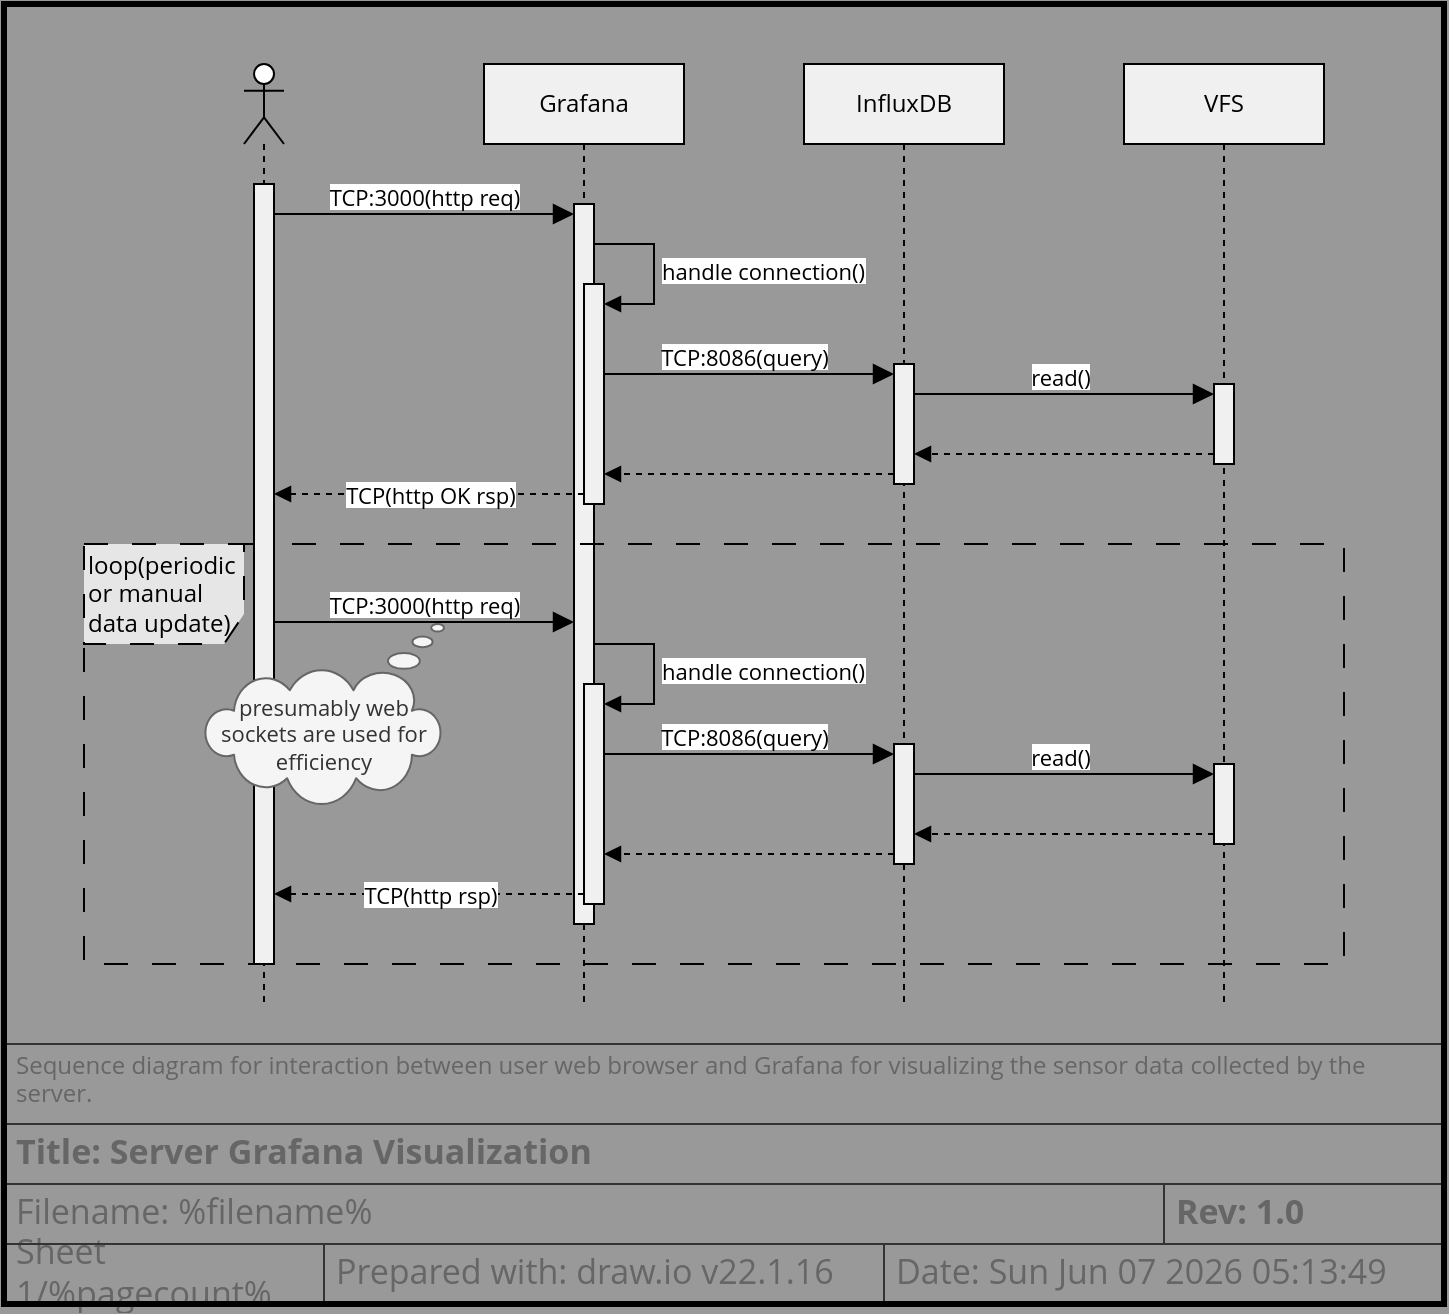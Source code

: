 <mxfile version="22.1.16" type="device">
  <diagram name="Server Grafana Visualization" id="fo18u6Ch1KVScq3Fo-Wy">
    <mxGraphModel dx="1111" dy="1194" grid="1" gridSize="10" guides="1" tooltips="1" connect="1" arrows="1" fold="1" page="1" pageScale="1" pageWidth="800" pageHeight="350" background="#999999" math="0" shadow="0">
      <root>
        <object label="" description="Sequence diagram for interaction between user web browser and Grafana for visualizing the sensor data collected by the server." rev="1.0" id="0">
          <mxCell />
        </object>
        <object label="Title Block" id="1">
          <mxCell style="locked=1;" parent="0" />
        </object>
        <mxCell id="h7L3MlKvrl_dhOmhB3lf-10" value="Prepared with: draw.io v22.1.16" style="strokeWidth=1;shadow=0;dashed=0;align=center;html=1;shape=mxgraph.mockup.text.textBox;fontColor=#666666;align=left;fontSize=17;spacingLeft=4;spacingTop=-3;whiteSpace=wrap;strokeColor=#333333;mainText=;fillColor=none;fontFamily=Open Sans;movable=1;resizable=1;rotatable=1;deletable=1;editable=1;locked=0;connectable=1;" parent="1" vertex="1">
          <mxGeometry x="220" y="300" width="280" height="30" as="geometry" />
        </mxCell>
        <object label="&lt;div align=&quot;left&quot;&gt;Sheet %pagenumber%/%pagecount%&lt;/div&gt;" placeholders="1" id="h7L3MlKvrl_dhOmhB3lf-12">
          <mxCell style="strokeWidth=1;shadow=0;dashed=0;align=left;html=1;shape=mxgraph.mockup.text.textBox;fontColor=#666666;align=left;fontSize=17;spacingLeft=4;spacingTop=-3;whiteSpace=wrap;strokeColor=#333333;mainText=;fillColor=none;fontFamily=Open Sans;movable=1;resizable=1;rotatable=1;deletable=1;editable=1;locked=0;connectable=1;" parent="1" vertex="1">
            <mxGeometry x="60" y="300" width="160" height="30" as="geometry" />
          </mxCell>
        </object>
        <object label="Date: &lt;font style=&quot;font-size: 17px;&quot;&gt;%date{ddd mmm dd yyyy HH:MM:ss}%&lt;/font&gt;" placeholders="1" id="h7L3MlKvrl_dhOmhB3lf-13">
          <mxCell style="strokeWidth=1;shadow=0;dashed=0;align=center;html=1;shape=mxgraph.mockup.text.textBox;fontColor=#666666;align=left;fontSize=17;spacingLeft=4;spacingTop=-3;whiteSpace=wrap;strokeColor=#333333;mainText=;fillColor=none;fontFamily=Open Sans;movable=1;resizable=1;rotatable=1;deletable=1;editable=1;locked=0;connectable=1;" parent="1" vertex="1">
            <mxGeometry x="500" y="300" width="280" height="30" as="geometry" />
          </mxCell>
        </object>
        <object label="&lt;b&gt;Title: %page%&lt;/b&gt;" placeholders="1" id="h7L3MlKvrl_dhOmhB3lf-14">
          <mxCell style="strokeWidth=1;shadow=0;dashed=0;align=center;html=1;shape=mxgraph.mockup.text.textBox;fontColor=#666666;align=left;fontSize=17;spacingLeft=4;spacingTop=-3;whiteSpace=wrap;strokeColor=#333333;mainText=;fillColor=none;fontFamily=Open Sans;movable=1;resizable=1;rotatable=1;deletable=1;editable=1;locked=0;connectable=1;" parent="1" vertex="1">
            <mxGeometry x="60" y="240" width="720" height="30" as="geometry" />
          </mxCell>
        </object>
        <object label="Filename: %filename%" placeholders="1" id="h7L3MlKvrl_dhOmhB3lf-15">
          <mxCell style="strokeWidth=1;shadow=0;dashed=0;align=center;html=1;shape=mxgraph.mockup.text.textBox;fontColor=#666666;align=left;fontSize=17;spacingLeft=4;spacingTop=-3;whiteSpace=wrap;strokeColor=#333333;mainText=;fillColor=none;fontFamily=Open Sans;movable=1;resizable=1;rotatable=1;deletable=1;editable=1;locked=0;connectable=1;" parent="1" vertex="1">
            <mxGeometry x="60" y="270" width="580" height="30" as="geometry" />
          </mxCell>
        </object>
        <object label="&lt;div align=&quot;left&quot;&gt;%description%&lt;/div&gt;" placeholders="1" id="h7L3MlKvrl_dhOmhB3lf-16">
          <mxCell style="strokeWidth=1;shadow=0;dashed=0;html=1;shape=mxgraph.mockup.text.textBox;fontColor=#666666;align=left;verticalAlign=top;fontSize=12;spacingLeft=4;spacingTop=-3;whiteSpace=wrap;strokeColor=#333333;mainText=;fillColor=none;fontFamily=Open Sans;movable=1;resizable=1;rotatable=1;deletable=1;editable=1;locked=0;connectable=1;" parent="1" vertex="1">
            <mxGeometry x="60" y="200" width="720" height="40" as="geometry" />
          </mxCell>
        </object>
        <object label="&lt;b&gt;Rev: %rev%&lt;br&gt;&lt;/b&gt;" placeholders="1" id="EyKvBmyPNv_MzgSUc5b6-1">
          <mxCell style="strokeWidth=1;shadow=0;dashed=0;align=center;html=1;shape=mxgraph.mockup.text.textBox;fontColor=#666666;align=left;fontSize=17;spacingLeft=4;spacingTop=-3;whiteSpace=wrap;strokeColor=#333333;mainText=;fillColor=none;fontFamily=Open Sans;movable=1;resizable=1;rotatable=1;deletable=1;editable=1;locked=0;connectable=1;" parent="1" vertex="1">
            <mxGeometry x="640" y="270" width="140" height="30" as="geometry" />
          </mxCell>
        </object>
        <object label="Drawing Frame" id="2jkEU8j2_UPUL1MGRyPS-1">
          <mxCell style="locked=1;" parent="0" />
        </object>
        <mxCell id="2jkEU8j2_UPUL1MGRyPS-2" value="" style="rounded=0;whiteSpace=wrap;html=1;fillColor=none;strokeWidth=3;movable=1;resizable=1;rotatable=1;deletable=1;editable=1;locked=0;connectable=1;" parent="2jkEU8j2_UPUL1MGRyPS-1" vertex="1">
          <mxGeometry x="60" y="-320" width="720" height="650" as="geometry" />
        </mxCell>
        <object label="Document" id="NbdiYjX3MhI7OpqD2NvG-1">
          <mxCell parent="0" />
        </object>
        <mxCell id="Iwt6Ft-PqrTWGJXxDrMG-20" value="Grafana" style="shape=umlLifeline;perimeter=lifelinePerimeter;whiteSpace=wrap;html=1;container=1;dropTarget=0;collapsible=0;recursiveResize=0;outlineConnect=0;portConstraint=eastwest;newEdgeStyle={&quot;curved&quot;:0,&quot;rounded&quot;:0};fontFamily=Open Sans;fillColor=#F0F0F0;" parent="NbdiYjX3MhI7OpqD2NvG-1" vertex="1">
          <mxGeometry x="300" y="-290" width="100" height="470" as="geometry" />
        </mxCell>
        <mxCell id="7Aj4RmTkRRsbpIWRG7jr-3" value="" style="html=1;points=[[0,0,0,0,5],[0,1,0,0,-5],[1,0,0,0,5],[1,1,0,0,-5]];perimeter=orthogonalPerimeter;outlineConnect=0;targetShapes=umlLifeline;portConstraint=eastwest;newEdgeStyle={&quot;curved&quot;:0,&quot;rounded&quot;:0};fontFamily=Open Sans;fillColor=#F0F0F0;" parent="Iwt6Ft-PqrTWGJXxDrMG-20" vertex="1">
          <mxGeometry x="45" y="70" width="10" height="360" as="geometry" />
        </mxCell>
        <mxCell id="7Aj4RmTkRRsbpIWRG7jr-17" value="" style="html=1;points=[[0,0,0,0,5],[0,1,0,0,-5],[1,0,0,0,5],[1,1,0,0,-5]];perimeter=orthogonalPerimeter;outlineConnect=0;targetShapes=umlLifeline;portConstraint=eastwest;newEdgeStyle={&quot;curved&quot;:0,&quot;rounded&quot;:0};fillColor=#F0F0F0;fontFamily=Open Sans;" parent="Iwt6Ft-PqrTWGJXxDrMG-20" vertex="1">
          <mxGeometry x="50" y="110" width="10" height="110" as="geometry" />
        </mxCell>
        <mxCell id="7Aj4RmTkRRsbpIWRG7jr-18" value="handle connection()" style="html=1;align=left;spacingLeft=2;endArrow=block;rounded=0;edgeStyle=orthogonalEdgeStyle;curved=0;rounded=0;fontFamily=Open Sans;" parent="Iwt6Ft-PqrTWGJXxDrMG-20" target="7Aj4RmTkRRsbpIWRG7jr-17" edge="1">
          <mxGeometry x="0.012" relative="1" as="geometry">
            <mxPoint x="55" y="90" as="sourcePoint" />
            <Array as="points">
              <mxPoint x="85" y="90" />
              <mxPoint x="85" y="120" />
            </Array>
            <mxPoint as="offset" />
          </mxGeometry>
        </mxCell>
        <mxCell id="Iwt6Ft-PqrTWGJXxDrMG-27" value="TCP:3000(http req)" style="html=1;verticalAlign=bottom;endArrow=block;endSize=8;curved=0;rounded=0;fontFamily=Open Sans;endFill=1;fontSize=11;entryX=0;entryY=0;entryDx=0;entryDy=5;entryPerimeter=0;" parent="NbdiYjX3MhI7OpqD2NvG-1" source="7Aj4RmTkRRsbpIWRG7jr-2" target="7Aj4RmTkRRsbpIWRG7jr-3" edge="1">
          <mxGeometry width="80" relative="1" as="geometry">
            <mxPoint x="80" y="-205" as="sourcePoint" />
            <mxPoint x="295" y="-205" as="targetPoint" />
            <mxPoint as="offset" />
          </mxGeometry>
        </mxCell>
        <mxCell id="Iwt6Ft-PqrTWGJXxDrMG-33" value="VFS" style="shape=umlLifeline;perimeter=lifelinePerimeter;whiteSpace=wrap;html=1;container=1;dropTarget=0;collapsible=0;recursiveResize=0;outlineConnect=0;portConstraint=eastwest;newEdgeStyle={&quot;curved&quot;:0,&quot;rounded&quot;:0};fontFamily=Open Sans;fillColor=#F0F0F0;" parent="NbdiYjX3MhI7OpqD2NvG-1" vertex="1">
          <mxGeometry x="620" y="-290" width="100" height="470" as="geometry" />
        </mxCell>
        <mxCell id="7Aj4RmTkRRsbpIWRG7jr-21" value="" style="html=1;points=[[0,0,0,0,5],[0,1,0,0,-5],[1,0,0,0,5],[1,1,0,0,-5]];perimeter=orthogonalPerimeter;outlineConnect=0;targetShapes=umlLifeline;portConstraint=eastwest;newEdgeStyle={&quot;curved&quot;:0,&quot;rounded&quot;:0};fontFamily=Open Sans;fillColor=#F0F0F0;" parent="Iwt6Ft-PqrTWGJXxDrMG-33" vertex="1">
          <mxGeometry x="45" y="160" width="10" height="40" as="geometry" />
        </mxCell>
        <mxCell id="X4nFBjzq5EHVSmgv_8_O-9" value="InfluxDB" style="shape=umlLifeline;perimeter=lifelinePerimeter;whiteSpace=wrap;html=1;container=1;dropTarget=0;collapsible=0;recursiveResize=0;outlineConnect=0;portConstraint=eastwest;newEdgeStyle={&quot;curved&quot;:0,&quot;rounded&quot;:0};fontFamily=Open Sans;fillColor=#F0F0F0;" parent="NbdiYjX3MhI7OpqD2NvG-1" vertex="1">
          <mxGeometry x="460" y="-290" width="100" height="470" as="geometry" />
        </mxCell>
        <mxCell id="Iwt6Ft-PqrTWGJXxDrMG-60" value="" style="html=1;points=[[0,0,0,0,5],[0,1,0,0,-5],[1,0,0,0,5],[1,1,0,0,-5]];perimeter=orthogonalPerimeter;outlineConnect=0;targetShapes=umlLifeline;portConstraint=eastwest;newEdgeStyle={&quot;curved&quot;:0,&quot;rounded&quot;:0};fontFamily=Open Sans;fillColor=#F0F0F0;" parent="X4nFBjzq5EHVSmgv_8_O-9" vertex="1">
          <mxGeometry x="45" y="150" width="10" height="60" as="geometry" />
        </mxCell>
        <mxCell id="7Aj4RmTkRRsbpIWRG7jr-11" value="loop(periodic or manual data update)" style="shape=umlFrame;whiteSpace=wrap;html=1;pointerEvents=0;fillColor=#E6E6E6;width=80;height=50;fontFamily=Open Sans;dashed=1;align=left;dashPattern=12 12;" parent="NbdiYjX3MhI7OpqD2NvG-1" vertex="1">
          <mxGeometry x="100" y="-50" width="630" height="210" as="geometry" />
        </mxCell>
        <mxCell id="7Aj4RmTkRRsbpIWRG7jr-19" value="TCP(http OK rsp)" style="rounded=0;orthogonalLoop=1;jettySize=auto;html=1;dashed=1;endArrow=block;endFill=1;exitX=0;exitY=1;exitDx=0;exitDy=-5;exitPerimeter=0;fontFamily=Open Sans;" parent="NbdiYjX3MhI7OpqD2NvG-1" source="7Aj4RmTkRRsbpIWRG7jr-17" target="7Aj4RmTkRRsbpIWRG7jr-2" edge="1">
          <mxGeometry relative="1" as="geometry">
            <mxPoint x="340" y="220" as="sourcePoint" />
            <mxPoint x="195" y="230" as="targetPoint" />
          </mxGeometry>
        </mxCell>
        <mxCell id="7Aj4RmTkRRsbpIWRG7jr-20" value="TCP:8086(query)" style="html=1;verticalAlign=bottom;endArrow=block;endSize=8;curved=0;rounded=0;fontFamily=Open Sans;endFill=1;fontSize=11;entryX=0;entryY=0;entryDx=0;entryDy=5;entryPerimeter=0;" parent="NbdiYjX3MhI7OpqD2NvG-1" source="7Aj4RmTkRRsbpIWRG7jr-17" target="Iwt6Ft-PqrTWGJXxDrMG-60" edge="1">
          <mxGeometry x="-0.035" width="80" relative="1" as="geometry">
            <mxPoint x="355" y="245" as="sourcePoint" />
            <mxPoint x="505" y="245" as="targetPoint" />
            <mxPoint as="offset" />
          </mxGeometry>
        </mxCell>
        <mxCell id="7Aj4RmTkRRsbpIWRG7jr-23" value="read()" style="html=1;verticalAlign=bottom;endArrow=block;endSize=8;curved=0;rounded=0;fontFamily=Open Sans;endFill=1;fontSize=11;entryX=0;entryY=0;entryDx=0;entryDy=5;entryPerimeter=0;" parent="NbdiYjX3MhI7OpqD2NvG-1" source="Iwt6Ft-PqrTWGJXxDrMG-60" target="7Aj4RmTkRRsbpIWRG7jr-21" edge="1">
          <mxGeometry x="-0.035" width="80" relative="1" as="geometry">
            <mxPoint x="365" y="235" as="sourcePoint" />
            <mxPoint x="510" y="235" as="targetPoint" />
            <mxPoint as="offset" />
          </mxGeometry>
        </mxCell>
        <mxCell id="7Aj4RmTkRRsbpIWRG7jr-24" value="" style="rounded=0;orthogonalLoop=1;jettySize=auto;html=1;dashed=1;endArrow=block;endFill=1;exitX=0;exitY=1;exitDx=0;exitDy=-5;exitPerimeter=0;fontFamily=Open Sans;" parent="NbdiYjX3MhI7OpqD2NvG-1" source="7Aj4RmTkRRsbpIWRG7jr-21" target="Iwt6Ft-PqrTWGJXxDrMG-60" edge="1">
          <mxGeometry relative="1" as="geometry">
            <mxPoint x="655" y="275" as="sourcePoint" />
            <mxPoint x="500" y="275" as="targetPoint" />
          </mxGeometry>
        </mxCell>
        <mxCell id="7Aj4RmTkRRsbpIWRG7jr-25" value="" style="rounded=0;orthogonalLoop=1;jettySize=auto;html=1;dashed=1;endArrow=block;endFill=1;exitX=0;exitY=1;exitDx=0;exitDy=-5;exitPerimeter=0;fontFamily=Open Sans;" parent="NbdiYjX3MhI7OpqD2NvG-1" source="Iwt6Ft-PqrTWGJXxDrMG-60" target="7Aj4RmTkRRsbpIWRG7jr-17" edge="1">
          <mxGeometry relative="1" as="geometry">
            <mxPoint x="500" y="275" as="sourcePoint" />
            <mxPoint x="350" y="275" as="targetPoint" />
          </mxGeometry>
        </mxCell>
        <mxCell id="XHobhrp47fU_itNNyDyf-1" value="" style="shape=umlLifeline;perimeter=lifelinePerimeter;whiteSpace=wrap;html=1;container=1;dropTarget=0;collapsible=0;recursiveResize=0;outlineConnect=0;portConstraint=eastwest;newEdgeStyle={&quot;curved&quot;:0,&quot;rounded&quot;:0};participant=umlActor;" vertex="1" parent="NbdiYjX3MhI7OpqD2NvG-1">
          <mxGeometry x="180" y="-290" width="20" height="470" as="geometry" />
        </mxCell>
        <mxCell id="7Aj4RmTkRRsbpIWRG7jr-2" value="" style="html=1;points=[[0,0,0,0,5],[0,1,0,0,-5],[1,0,0,0,5],[1,1,0,0,-5]];perimeter=orthogonalPerimeter;outlineConnect=0;targetShapes=umlLifeline;portConstraint=eastwest;newEdgeStyle={&quot;curved&quot;:0,&quot;rounded&quot;:0};fontFamily=Open Sans;fillColor=#F0F0F0;" parent="XHobhrp47fU_itNNyDyf-1" vertex="1">
          <mxGeometry x="5" y="60" width="10" height="390" as="geometry" />
        </mxCell>
        <mxCell id="XHobhrp47fU_itNNyDyf-2" value="" style="html=1;points=[[0,0,0,0,5],[0,1,0,0,-5],[1,0,0,0,5],[1,1,0,0,-5]];perimeter=orthogonalPerimeter;outlineConnect=0;targetShapes=umlLifeline;portConstraint=eastwest;newEdgeStyle={&quot;curved&quot;:0,&quot;rounded&quot;:0};fillColor=#F0F0F0;fontFamily=Open Sans;" vertex="1" parent="NbdiYjX3MhI7OpqD2NvG-1">
          <mxGeometry x="350" y="20" width="10" height="110" as="geometry" />
        </mxCell>
        <mxCell id="XHobhrp47fU_itNNyDyf-3" value="handle connection()" style="html=1;align=left;spacingLeft=2;endArrow=block;rounded=0;edgeStyle=orthogonalEdgeStyle;curved=0;rounded=0;fontFamily=Open Sans;" edge="1" parent="NbdiYjX3MhI7OpqD2NvG-1" target="XHobhrp47fU_itNNyDyf-2">
          <mxGeometry x="0.012" relative="1" as="geometry">
            <mxPoint x="355" as="sourcePoint" />
            <Array as="points">
              <mxPoint x="385" />
              <mxPoint x="385" y="30" />
            </Array>
            <mxPoint as="offset" />
          </mxGeometry>
        </mxCell>
        <mxCell id="XHobhrp47fU_itNNyDyf-4" value="TCP:3000(http req)" style="html=1;verticalAlign=bottom;endArrow=block;endSize=8;curved=0;rounded=0;fontFamily=Open Sans;endFill=1;fontSize=11;" edge="1" parent="NbdiYjX3MhI7OpqD2NvG-1">
          <mxGeometry width="80" relative="1" as="geometry">
            <mxPoint x="195" y="-11" as="sourcePoint" />
            <mxPoint x="345" y="-11" as="targetPoint" />
            <mxPoint as="offset" />
          </mxGeometry>
        </mxCell>
        <mxCell id="XHobhrp47fU_itNNyDyf-5" value="" style="html=1;points=[[0,0,0,0,5],[0,1,0,0,-5],[1,0,0,0,5],[1,1,0,0,-5]];perimeter=orthogonalPerimeter;outlineConnect=0;targetShapes=umlLifeline;portConstraint=eastwest;newEdgeStyle={&quot;curved&quot;:0,&quot;rounded&quot;:0};fontFamily=Open Sans;fillColor=#F0F0F0;" vertex="1" parent="NbdiYjX3MhI7OpqD2NvG-1">
          <mxGeometry x="505" y="50" width="10" height="60" as="geometry" />
        </mxCell>
        <mxCell id="XHobhrp47fU_itNNyDyf-6" value="" style="html=1;points=[[0,0,0,0,5],[0,1,0,0,-5],[1,0,0,0,5],[1,1,0,0,-5]];perimeter=orthogonalPerimeter;outlineConnect=0;targetShapes=umlLifeline;portConstraint=eastwest;newEdgeStyle={&quot;curved&quot;:0,&quot;rounded&quot;:0};fontFamily=Open Sans;fillColor=#F0F0F0;" vertex="1" parent="NbdiYjX3MhI7OpqD2NvG-1">
          <mxGeometry x="665" y="60" width="10" height="40" as="geometry" />
        </mxCell>
        <mxCell id="XHobhrp47fU_itNNyDyf-7" value="TCP:8086(query)" style="html=1;verticalAlign=bottom;endArrow=block;endSize=8;curved=0;rounded=0;fontFamily=Open Sans;endFill=1;fontSize=11;entryX=0;entryY=0;entryDx=0;entryDy=5;entryPerimeter=0;" edge="1" parent="NbdiYjX3MhI7OpqD2NvG-1" source="XHobhrp47fU_itNNyDyf-2" target="XHobhrp47fU_itNNyDyf-5">
          <mxGeometry x="-0.035" width="80" relative="1" as="geometry">
            <mxPoint x="360" y="49" as="sourcePoint" />
            <mxPoint x="505" y="49" as="targetPoint" />
            <mxPoint as="offset" />
          </mxGeometry>
        </mxCell>
        <mxCell id="XHobhrp47fU_itNNyDyf-8" value="" style="rounded=0;orthogonalLoop=1;jettySize=auto;html=1;dashed=1;endArrow=block;endFill=1;exitX=0;exitY=1;exitDx=0;exitDy=-5;exitPerimeter=0;fontFamily=Open Sans;" edge="1" parent="NbdiYjX3MhI7OpqD2NvG-1" source="XHobhrp47fU_itNNyDyf-5" target="XHobhrp47fU_itNNyDyf-2">
          <mxGeometry relative="1" as="geometry">
            <mxPoint x="505" y="94" as="sourcePoint" />
            <mxPoint x="360" y="94" as="targetPoint" />
          </mxGeometry>
        </mxCell>
        <mxCell id="XHobhrp47fU_itNNyDyf-9" value="read()" style="html=1;verticalAlign=bottom;endArrow=block;endSize=8;curved=0;rounded=0;fontFamily=Open Sans;endFill=1;fontSize=11;entryX=0;entryY=0;entryDx=0;entryDy=5;entryPerimeter=0;" edge="1" parent="NbdiYjX3MhI7OpqD2NvG-1" source="XHobhrp47fU_itNNyDyf-5" target="XHobhrp47fU_itNNyDyf-6">
          <mxGeometry x="-0.035" width="80" relative="1" as="geometry">
            <mxPoint x="515" y="67" as="sourcePoint" />
            <mxPoint x="665" y="67" as="targetPoint" />
            <mxPoint as="offset" />
          </mxGeometry>
        </mxCell>
        <mxCell id="XHobhrp47fU_itNNyDyf-10" value="" style="rounded=0;orthogonalLoop=1;jettySize=auto;html=1;dashed=1;endArrow=block;endFill=1;exitX=0;exitY=1;exitDx=0;exitDy=-5;exitPerimeter=0;fontFamily=Open Sans;" edge="1" parent="NbdiYjX3MhI7OpqD2NvG-1" source="XHobhrp47fU_itNNyDyf-6" target="XHobhrp47fU_itNNyDyf-5">
          <mxGeometry relative="1" as="geometry">
            <mxPoint x="665" y="92" as="sourcePoint" />
            <mxPoint x="515" y="92" as="targetPoint" />
          </mxGeometry>
        </mxCell>
        <mxCell id="XHobhrp47fU_itNNyDyf-11" value="TCP(http rsp)" style="rounded=0;orthogonalLoop=1;jettySize=auto;html=1;dashed=1;endArrow=block;endFill=1;exitX=0;exitY=1;exitDx=0;exitDy=-5;exitPerimeter=0;fontFamily=Open Sans;" edge="1" parent="NbdiYjX3MhI7OpqD2NvG-1" source="XHobhrp47fU_itNNyDyf-2" target="7Aj4RmTkRRsbpIWRG7jr-2">
          <mxGeometry relative="1" as="geometry">
            <mxPoint x="360" y="-65" as="sourcePoint" />
            <mxPoint x="205" y="-65" as="targetPoint" />
          </mxGeometry>
        </mxCell>
        <mxCell id="XHobhrp47fU_itNNyDyf-12" value="presumably web sockets are used for &lt;br&gt;efficiency&lt;br&gt;&amp;nbsp;" style="whiteSpace=wrap;html=1;shape=mxgraph.basic.cloud_callout;fillColor=#f5f5f5;fontColor=#333333;strokeColor=#666666;rotation=0;fontFamily=Open Sans;fontSize=11;align=center;verticalAlign=bottom;direction=west;" vertex="1" parent="NbdiYjX3MhI7OpqD2NvG-1">
          <mxGeometry x="160" y="-10" width="120" height="90" as="geometry" />
        </mxCell>
      </root>
    </mxGraphModel>
  </diagram>
</mxfile>
